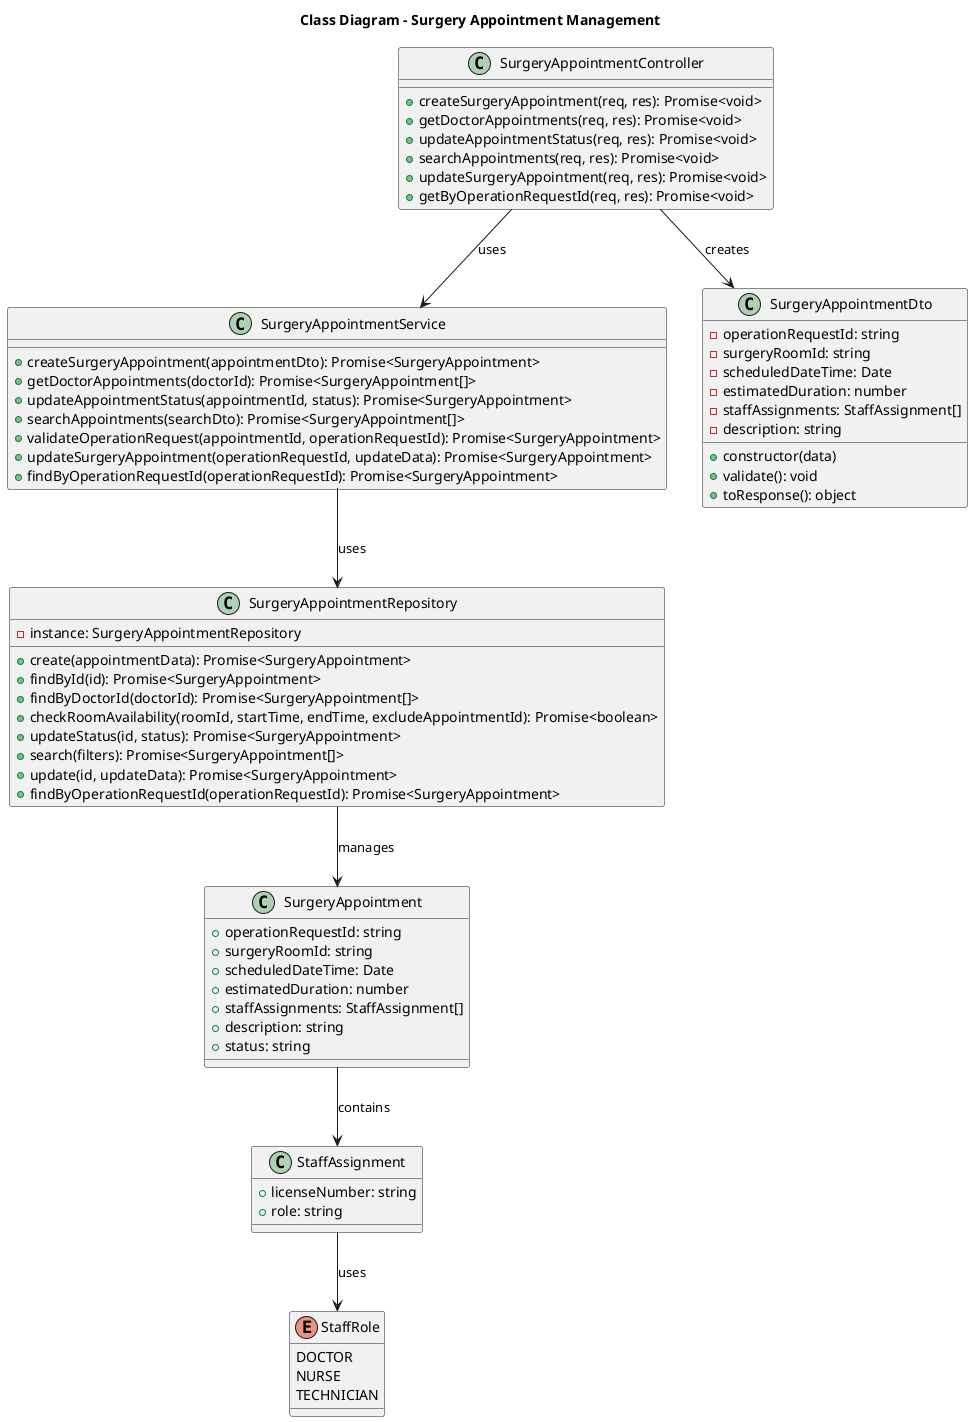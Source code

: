 @startuml CD
title "Class Diagram - Surgery Appointment Management"

class SurgeryAppointmentController {
  +createSurgeryAppointment(req, res): Promise<void>
  +getDoctorAppointments(req, res): Promise<void>
  +updateAppointmentStatus(req, res): Promise<void>
  +searchAppointments(req, res): Promise<void>
  +updateSurgeryAppointment(req, res): Promise<void>
  +getByOperationRequestId(req, res): Promise<void>
}

class SurgeryAppointmentService {
  +createSurgeryAppointment(appointmentDto): Promise<SurgeryAppointment>
  +getDoctorAppointments(doctorId): Promise<SurgeryAppointment[]>
  +updateAppointmentStatus(appointmentId, status): Promise<SurgeryAppointment>
  +searchAppointments(searchDto): Promise<SurgeryAppointment[]>
  +validateOperationRequest(appointmentId, operationRequestId): Promise<SurgeryAppointment>
  +updateSurgeryAppointment(operationRequestId, updateData): Promise<SurgeryAppointment>
  +findByOperationRequestId(operationRequestId): Promise<SurgeryAppointment>
}

class SurgeryAppointmentDto {
  -operationRequestId: string
  -surgeryRoomId: string
  -scheduledDateTime: Date
  -estimatedDuration: number
  -staffAssignments: StaffAssignment[]
  -description: string
  +constructor(data)
  +validate(): void
  +toResponse(): object
}

class SurgeryAppointment {
  +operationRequestId: string
  +surgeryRoomId: string
  +scheduledDateTime: Date
  +estimatedDuration: number
  +staffAssignments: StaffAssignment[]
  +description: string
  +status: string
}

class SurgeryAppointmentRepository {
  -instance: SurgeryAppointmentRepository
  +create(appointmentData): Promise<SurgeryAppointment>
  +findById(id): Promise<SurgeryAppointment>
  +findByDoctorId(doctorId): Promise<SurgeryAppointment[]>
  +checkRoomAvailability(roomId, startTime, endTime, excludeAppointmentId): Promise<boolean>
  +updateStatus(id, status): Promise<SurgeryAppointment>
  +search(filters): Promise<SurgeryAppointment[]>
  +update(id, updateData): Promise<SurgeryAppointment>
  +findByOperationRequestId(operationRequestId): Promise<SurgeryAppointment>
}

class StaffAssignment {
  +licenseNumber: string
  +role: string
}

enum StaffRole {
  DOCTOR
  NURSE
  TECHNICIAN
}

SurgeryAppointmentController --> SurgeryAppointmentService: uses
SurgeryAppointmentController --> SurgeryAppointmentDto: creates
SurgeryAppointmentService --> SurgeryAppointmentRepository: uses
SurgeryAppointmentRepository --> SurgeryAppointment: manages
SurgeryAppointment --> StaffAssignment: contains
StaffAssignment --> StaffRole: uses

@enduml